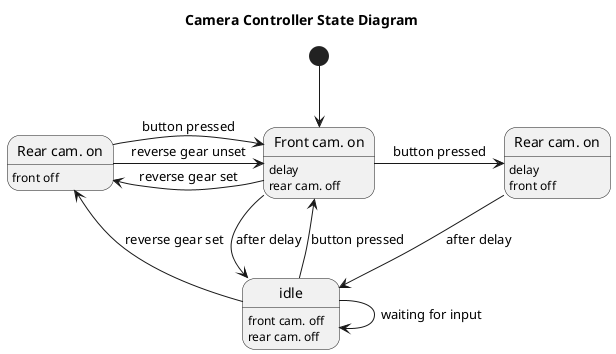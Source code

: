 @startuml

title Camera Controller State Diagram

state idle
idle : front cam. off
idle : rear cam. off

state "Front cam. on" as frontDelay
frontDelay : delay
frontDelay : rear cam. off

state "Rear cam. on" as rearDelay
rearDelay : delay
rearDelay : front off

state "Rear cam. on" as rearOn
rearOn : front off

[*] --> frontDelay

frontDelay -> rearDelay : button pressed
frontDelay --> idle : after delay
frontDelay -left-> rearOn : reverse gear set

idle -> idle : waiting for input
idle --> rearOn : reverse gear set
idle --> frontDelay : button pressed

rearOn -> frontDelay : reverse gear unset
rearOn -> frontDelay : button pressed

rearDelay --> idle : after delay

@enduml
